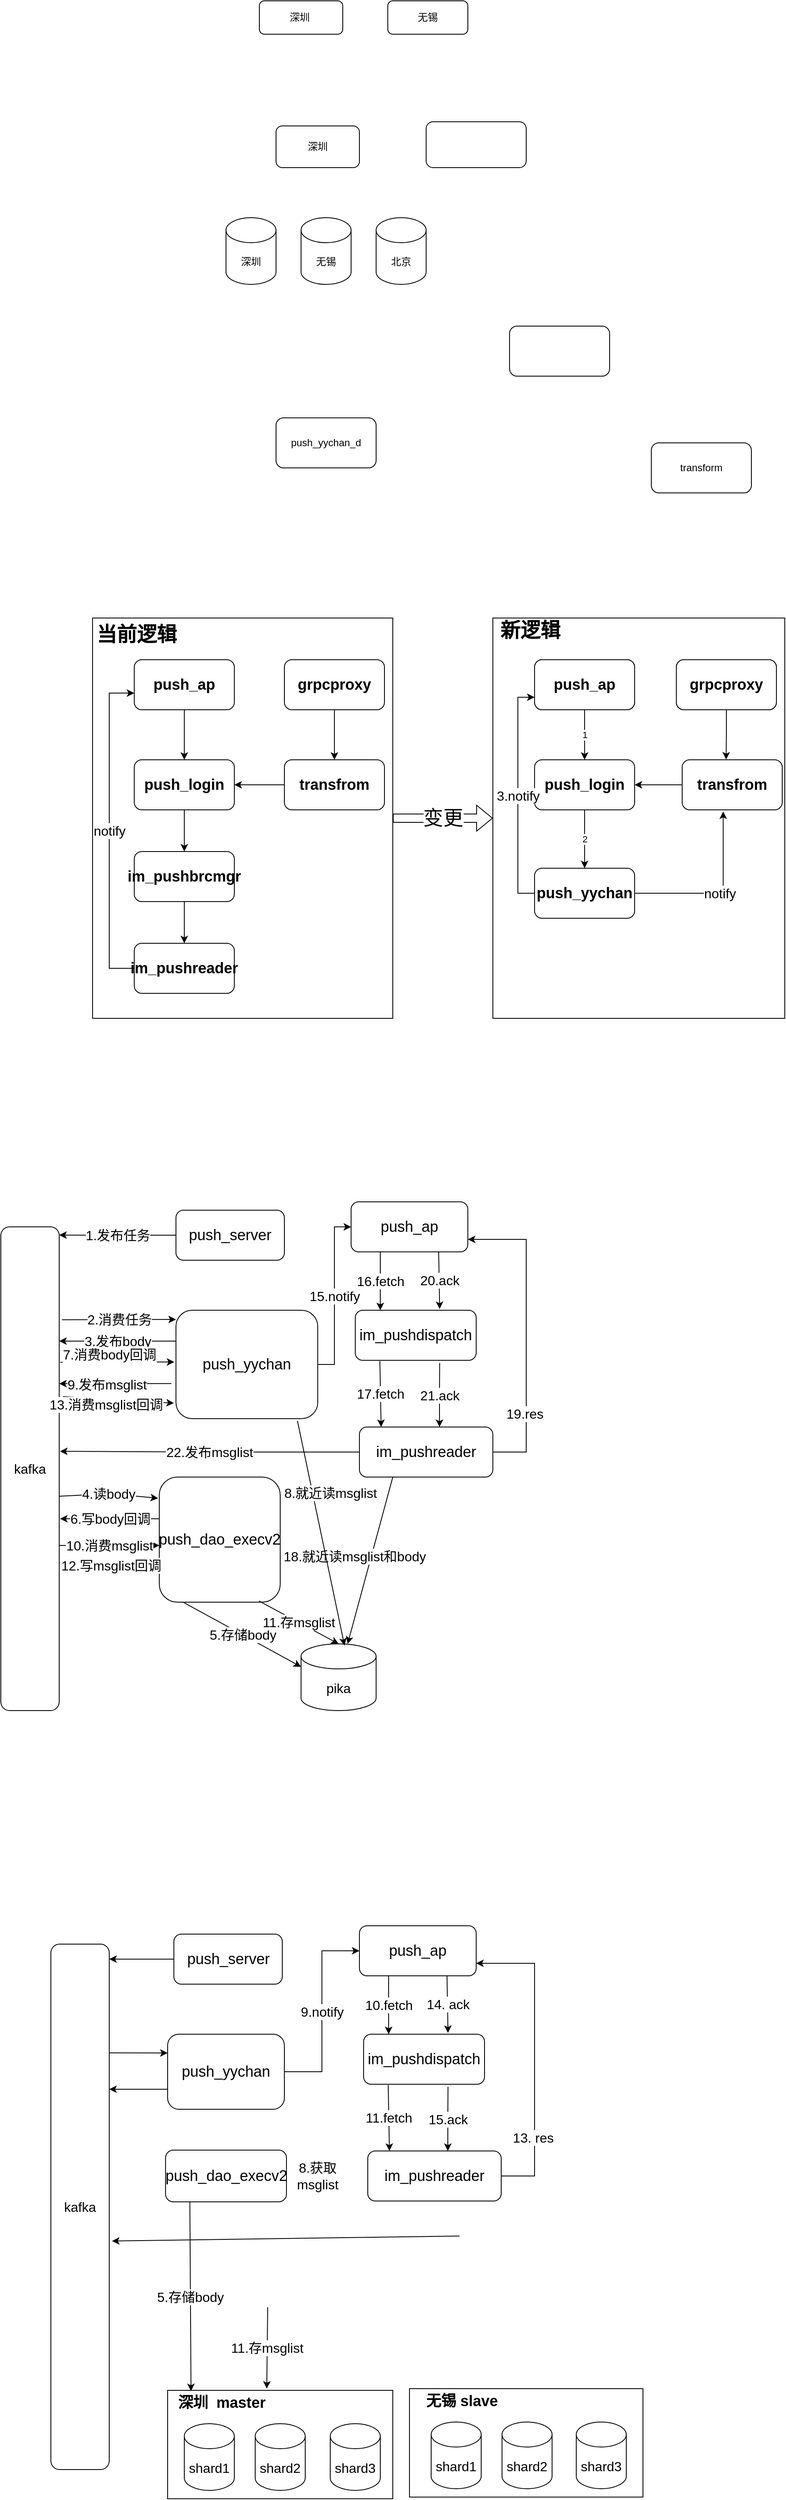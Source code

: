<mxfile version="20.2.3" type="github">
  <diagram id="of3IcOWWMsL-4Bt5zzn3" name="第 1 页">
    <mxGraphModel dx="2588" dy="965" grid="1" gridSize="10" guides="1" tooltips="1" connect="1" arrows="1" fold="1" page="1" pageScale="1" pageWidth="827" pageHeight="1169" math="0" shadow="0">
      <root>
        <mxCell id="0" />
        <mxCell id="1" parent="0" />
        <mxCell id="U3ueGLIZ5XUcP0PDT6xN-47" value="" style="rounded=0;whiteSpace=wrap;html=1;" vertex="1" parent="1">
          <mxGeometry x="480" y="860" width="350" height="480" as="geometry" />
        </mxCell>
        <mxCell id="U3ueGLIZ5XUcP0PDT6xN-46" value="" style="rounded=0;whiteSpace=wrap;html=1;" vertex="1" parent="1">
          <mxGeometry y="860" width="360" height="480" as="geometry" />
        </mxCell>
        <mxCell id="U3ueGLIZ5XUcP0PDT6xN-1" value="深圳&lt;span style=&quot;white-space: pre;&quot;&gt;	&lt;/span&gt;" style="rounded=1;whiteSpace=wrap;html=1;" vertex="1" parent="1">
          <mxGeometry x="200" y="120" width="100" height="40" as="geometry" />
        </mxCell>
        <mxCell id="U3ueGLIZ5XUcP0PDT6xN-2" value="无锡" style="rounded=1;whiteSpace=wrap;html=1;" vertex="1" parent="1">
          <mxGeometry x="354" y="120" width="96" height="40" as="geometry" />
        </mxCell>
        <mxCell id="U3ueGLIZ5XUcP0PDT6xN-3" value="深圳" style="shape=cylinder3;whiteSpace=wrap;html=1;boundedLbl=1;backgroundOutline=1;size=15;" vertex="1" parent="1">
          <mxGeometry x="160" y="380" width="60" height="80" as="geometry" />
        </mxCell>
        <mxCell id="U3ueGLIZ5XUcP0PDT6xN-4" value="无锡" style="shape=cylinder3;whiteSpace=wrap;html=1;boundedLbl=1;backgroundOutline=1;size=15;" vertex="1" parent="1">
          <mxGeometry x="250" y="380" width="60" height="80" as="geometry" />
        </mxCell>
        <mxCell id="U3ueGLIZ5XUcP0PDT6xN-5" value="北京" style="shape=cylinder3;whiteSpace=wrap;html=1;boundedLbl=1;backgroundOutline=1;size=15;" vertex="1" parent="1">
          <mxGeometry x="340" y="380" width="60" height="80" as="geometry" />
        </mxCell>
        <mxCell id="U3ueGLIZ5XUcP0PDT6xN-6" value="深圳" style="rounded=1;whiteSpace=wrap;html=1;" vertex="1" parent="1">
          <mxGeometry x="220" y="270" width="100" height="50" as="geometry" />
        </mxCell>
        <mxCell id="U3ueGLIZ5XUcP0PDT6xN-7" value="" style="rounded=1;whiteSpace=wrap;html=1;" vertex="1" parent="1">
          <mxGeometry x="400" y="265" width="120" height="55" as="geometry" />
        </mxCell>
        <mxCell id="U3ueGLIZ5XUcP0PDT6xN-8" value="push_yychan_d" style="rounded=1;whiteSpace=wrap;html=1;" vertex="1" parent="1">
          <mxGeometry x="220" y="620" width="120" height="60" as="geometry" />
        </mxCell>
        <mxCell id="U3ueGLIZ5XUcP0PDT6xN-9" value="" style="rounded=1;whiteSpace=wrap;html=1;" vertex="1" parent="1">
          <mxGeometry x="500" y="510" width="120" height="60" as="geometry" />
        </mxCell>
        <mxCell id="U3ueGLIZ5XUcP0PDT6xN-30" style="edgeStyle=orthogonalEdgeStyle;rounded=0;orthogonalLoop=1;jettySize=auto;html=1;entryX=0.5;entryY=0;entryDx=0;entryDy=0;" edge="1" parent="1" source="U3ueGLIZ5XUcP0PDT6xN-10" target="U3ueGLIZ5XUcP0PDT6xN-15">
          <mxGeometry relative="1" as="geometry" />
        </mxCell>
        <mxCell id="U3ueGLIZ5XUcP0PDT6xN-10" value="&lt;font style=&quot;font-size: 18px;&quot;&gt;&lt;b&gt;push_ap&lt;/b&gt;&lt;/font&gt;" style="rounded=1;whiteSpace=wrap;html=1;" vertex="1" parent="1">
          <mxGeometry x="50" y="910" width="120" height="60" as="geometry" />
        </mxCell>
        <mxCell id="U3ueGLIZ5XUcP0PDT6xN-11" value="transform" style="rounded=1;whiteSpace=wrap;html=1;" vertex="1" parent="1">
          <mxGeometry x="670" y="650" width="120" height="60" as="geometry" />
        </mxCell>
        <mxCell id="U3ueGLIZ5XUcP0PDT6xN-31" value="" style="edgeStyle=orthogonalEdgeStyle;rounded=0;orthogonalLoop=1;jettySize=auto;html=1;" edge="1" parent="1" source="U3ueGLIZ5XUcP0PDT6xN-15" target="U3ueGLIZ5XUcP0PDT6xN-18">
          <mxGeometry relative="1" as="geometry" />
        </mxCell>
        <mxCell id="U3ueGLIZ5XUcP0PDT6xN-15" value="&lt;font style=&quot;font-size: 18px;&quot;&gt;&lt;b&gt;push_login&lt;/b&gt;&lt;/font&gt;" style="rounded=1;whiteSpace=wrap;html=1;" vertex="1" parent="1">
          <mxGeometry x="50" y="1030" width="120" height="60" as="geometry" />
        </mxCell>
        <mxCell id="U3ueGLIZ5XUcP0PDT6xN-32" style="edgeStyle=orthogonalEdgeStyle;rounded=0;orthogonalLoop=1;jettySize=auto;html=1;entryX=0.5;entryY=0;entryDx=0;entryDy=0;" edge="1" parent="1" source="U3ueGLIZ5XUcP0PDT6xN-18" target="U3ueGLIZ5XUcP0PDT6xN-21">
          <mxGeometry relative="1" as="geometry" />
        </mxCell>
        <mxCell id="U3ueGLIZ5XUcP0PDT6xN-18" value="&lt;span style=&quot;text-align: left;&quot;&gt;&lt;b&gt;&lt;font style=&quot;font-size: 18px;&quot;&gt;im_pushbrcmgr&lt;/font&gt;&lt;/b&gt;&lt;/span&gt;" style="rounded=1;whiteSpace=wrap;html=1;" vertex="1" parent="1">
          <mxGeometry x="50" y="1140" width="120" height="60" as="geometry" />
        </mxCell>
        <mxCell id="U3ueGLIZ5XUcP0PDT6xN-35" value="&lt;font style=&quot;font-size: 16px;&quot;&gt;notify&lt;/font&gt;" style="edgeStyle=orthogonalEdgeStyle;rounded=0;orthogonalLoop=1;jettySize=auto;html=1;exitX=0;exitY=0.5;exitDx=0;exitDy=0;" edge="1" parent="1" source="U3ueGLIZ5XUcP0PDT6xN-21">
          <mxGeometry relative="1" as="geometry">
            <mxPoint x="50" y="950" as="targetPoint" />
            <Array as="points">
              <mxPoint x="20" y="1270" />
              <mxPoint x="20" y="950" />
              <mxPoint x="80" y="950" />
            </Array>
          </mxGeometry>
        </mxCell>
        <mxCell id="U3ueGLIZ5XUcP0PDT6xN-21" value="&lt;span style=&quot;text-align: left;&quot;&gt;&lt;font style=&quot;font-size: 18px;&quot;&gt;&lt;b&gt;im_pushreader&lt;/b&gt;&lt;/font&gt;&lt;/span&gt;" style="rounded=1;whiteSpace=wrap;html=1;" vertex="1" parent="1">
          <mxGeometry x="50" y="1250" width="120" height="60" as="geometry" />
        </mxCell>
        <mxCell id="U3ueGLIZ5XUcP0PDT6xN-40" value="1" style="edgeStyle=orthogonalEdgeStyle;rounded=0;orthogonalLoop=1;jettySize=auto;html=1;entryX=0.5;entryY=0;entryDx=0;entryDy=0;" edge="1" parent="1" source="U3ueGLIZ5XUcP0PDT6xN-24" target="U3ueGLIZ5XUcP0PDT6xN-25">
          <mxGeometry relative="1" as="geometry" />
        </mxCell>
        <mxCell id="U3ueGLIZ5XUcP0PDT6xN-24" value="push_ap_d" style="rounded=1;whiteSpace=wrap;html=1;" vertex="1" parent="1">
          <mxGeometry x="530" y="910" width="120" height="60" as="geometry" />
        </mxCell>
        <mxCell id="U3ueGLIZ5XUcP0PDT6xN-41" value="2" style="edgeStyle=orthogonalEdgeStyle;rounded=0;orthogonalLoop=1;jettySize=auto;html=1;entryX=0.5;entryY=0;entryDx=0;entryDy=0;" edge="1" parent="1" source="U3ueGLIZ5XUcP0PDT6xN-25" target="U3ueGLIZ5XUcP0PDT6xN-39">
          <mxGeometry relative="1" as="geometry" />
        </mxCell>
        <mxCell id="U3ueGLIZ5XUcP0PDT6xN-25" value="&lt;font style=&quot;font-size: 18px;&quot;&gt;&lt;b&gt;push_login&lt;/b&gt;&lt;/font&gt;" style="rounded=1;whiteSpace=wrap;html=1;" vertex="1" parent="1">
          <mxGeometry x="530" y="1030" width="120" height="60" as="geometry" />
        </mxCell>
        <mxCell id="U3ueGLIZ5XUcP0PDT6xN-34" value="" style="edgeStyle=orthogonalEdgeStyle;rounded=0;orthogonalLoop=1;jettySize=auto;html=1;" edge="1" parent="1" source="U3ueGLIZ5XUcP0PDT6xN-26" target="U3ueGLIZ5XUcP0PDT6xN-15">
          <mxGeometry relative="1" as="geometry" />
        </mxCell>
        <mxCell id="U3ueGLIZ5XUcP0PDT6xN-26" value="&lt;b&gt;&lt;font style=&quot;font-size: 18px;&quot;&gt;transfrom&lt;/font&gt;&lt;/b&gt;" style="rounded=1;whiteSpace=wrap;html=1;" vertex="1" parent="1">
          <mxGeometry x="230" y="1030" width="120" height="60" as="geometry" />
        </mxCell>
        <mxCell id="U3ueGLIZ5XUcP0PDT6xN-33" style="edgeStyle=orthogonalEdgeStyle;rounded=0;orthogonalLoop=1;jettySize=auto;html=1;exitX=0.5;exitY=1;exitDx=0;exitDy=0;entryX=0.5;entryY=0;entryDx=0;entryDy=0;" edge="1" parent="1" source="U3ueGLIZ5XUcP0PDT6xN-27" target="U3ueGLIZ5XUcP0PDT6xN-26">
          <mxGeometry relative="1" as="geometry" />
        </mxCell>
        <mxCell id="U3ueGLIZ5XUcP0PDT6xN-27" value="&lt;font style=&quot;font-size: 18px;&quot;&gt;&lt;b&gt;grpcproxy&lt;/b&gt;&lt;/font&gt;" style="rounded=1;whiteSpace=wrap;html=1;" vertex="1" parent="1">
          <mxGeometry x="230" y="910" width="120" height="60" as="geometry" />
        </mxCell>
        <mxCell id="U3ueGLIZ5XUcP0PDT6xN-42" style="edgeStyle=orthogonalEdgeStyle;rounded=0;orthogonalLoop=1;jettySize=auto;html=1;entryX=0.439;entryY=-0.006;entryDx=0;entryDy=0;entryPerimeter=0;" edge="1" parent="1" source="U3ueGLIZ5XUcP0PDT6xN-37" target="U3ueGLIZ5XUcP0PDT6xN-38">
          <mxGeometry relative="1" as="geometry" />
        </mxCell>
        <mxCell id="U3ueGLIZ5XUcP0PDT6xN-37" value="grpcproxy" style="rounded=1;whiteSpace=wrap;html=1;" vertex="1" parent="1">
          <mxGeometry x="700" y="910" width="120" height="60" as="geometry" />
        </mxCell>
        <mxCell id="U3ueGLIZ5XUcP0PDT6xN-43" style="edgeStyle=orthogonalEdgeStyle;rounded=0;orthogonalLoop=1;jettySize=auto;html=1;" edge="1" parent="1" source="U3ueGLIZ5XUcP0PDT6xN-38" target="U3ueGLIZ5XUcP0PDT6xN-25">
          <mxGeometry relative="1" as="geometry" />
        </mxCell>
        <mxCell id="U3ueGLIZ5XUcP0PDT6xN-38" value="&lt;b&gt;&lt;font style=&quot;font-size: 18px;&quot;&gt;transfrom&lt;/font&gt;&lt;/b&gt;" style="rounded=1;whiteSpace=wrap;html=1;" vertex="1" parent="1">
          <mxGeometry x="707" y="1030" width="120" height="60" as="geometry" />
        </mxCell>
        <mxCell id="U3ueGLIZ5XUcP0PDT6xN-44" value="&lt;font style=&quot;font-size: 16px;&quot;&gt;notify&lt;/font&gt;" style="edgeStyle=orthogonalEdgeStyle;rounded=0;orthogonalLoop=1;jettySize=auto;html=1;entryX=0.41;entryY=1.033;entryDx=0;entryDy=0;entryPerimeter=0;" edge="1" parent="1" source="U3ueGLIZ5XUcP0PDT6xN-39" target="U3ueGLIZ5XUcP0PDT6xN-38">
          <mxGeometry relative="1" as="geometry" />
        </mxCell>
        <mxCell id="U3ueGLIZ5XUcP0PDT6xN-45" value="&lt;font style=&quot;font-size: 16px;&quot;&gt;3.notify&lt;/font&gt;" style="edgeStyle=orthogonalEdgeStyle;rounded=0;orthogonalLoop=1;jettySize=auto;html=1;entryX=0;entryY=0.75;entryDx=0;entryDy=0;" edge="1" parent="1" source="U3ueGLIZ5XUcP0PDT6xN-39" target="U3ueGLIZ5XUcP0PDT6xN-24">
          <mxGeometry relative="1" as="geometry">
            <mxPoint x="510" y="950" as="targetPoint" />
            <Array as="points">
              <mxPoint x="510" y="1190" />
              <mxPoint x="510" y="955" />
            </Array>
          </mxGeometry>
        </mxCell>
        <mxCell id="U3ueGLIZ5XUcP0PDT6xN-39" value="&lt;b&gt;&lt;font style=&quot;font-size: 18px;&quot;&gt;push_yychan&lt;/font&gt;&lt;/b&gt;" style="rounded=1;whiteSpace=wrap;html=1;" vertex="1" parent="1">
          <mxGeometry x="530" y="1160" width="120" height="60" as="geometry" />
        </mxCell>
        <mxCell id="U3ueGLIZ5XUcP0PDT6xN-48" value="&lt;h1&gt;当前逻辑&lt;/h1&gt;" style="text;html=1;strokeColor=none;fillColor=none;spacing=5;spacingTop=-20;whiteSpace=wrap;overflow=hidden;rounded=0;" vertex="1" parent="1">
          <mxGeometry y="860" width="180" height="40" as="geometry" />
        </mxCell>
        <mxCell id="U3ueGLIZ5XUcP0PDT6xN-49" value="&lt;font style=&quot;font-size: 24px;&quot;&gt;&lt;b&gt;新逻辑&lt;/b&gt;&lt;/font&gt;" style="text;html=1;strokeColor=none;fillColor=none;align=center;verticalAlign=middle;whiteSpace=wrap;rounded=0;" vertex="1" parent="1">
          <mxGeometry x="480" y="860" width="90" height="30" as="geometry" />
        </mxCell>
        <mxCell id="U3ueGLIZ5XUcP0PDT6xN-51" value="变更" style="shape=flexArrow;endArrow=classic;html=1;rounded=0;fontSize=24;entryX=0;entryY=0.5;entryDx=0;entryDy=0;" edge="1" parent="1" target="U3ueGLIZ5XUcP0PDT6xN-47">
          <mxGeometry width="50" height="50" relative="1" as="geometry">
            <mxPoint x="360" y="1100" as="sourcePoint" />
            <mxPoint x="410" y="1050" as="targetPoint" />
          </mxGeometry>
        </mxCell>
        <mxCell id="U3ueGLIZ5XUcP0PDT6xN-52" value="&lt;font style=&quot;font-size: 18px;&quot;&gt;&lt;b&gt;push_ap&lt;/b&gt;&lt;/font&gt;" style="rounded=1;whiteSpace=wrap;html=1;" vertex="1" parent="1">
          <mxGeometry x="530" y="910" width="120" height="60" as="geometry" />
        </mxCell>
        <mxCell id="U3ueGLIZ5XUcP0PDT6xN-53" value="&lt;b&gt;&lt;font style=&quot;font-size: 18px;&quot;&gt;grpcproxy&lt;/font&gt;&lt;/b&gt;" style="rounded=1;whiteSpace=wrap;html=1;" vertex="1" parent="1">
          <mxGeometry x="700" y="910" width="120" height="60" as="geometry" />
        </mxCell>
        <mxCell id="U3ueGLIZ5XUcP0PDT6xN-94" value="16.fetch" style="edgeStyle=orthogonalEdgeStyle;rounded=0;orthogonalLoop=1;jettySize=auto;html=1;exitX=0.25;exitY=1;exitDx=0;exitDy=0;entryX=0.207;entryY=0;entryDx=0;entryDy=0;entryPerimeter=0;fontSize=16;" edge="1" parent="1" source="U3ueGLIZ5XUcP0PDT6xN-55" target="U3ueGLIZ5XUcP0PDT6xN-57">
          <mxGeometry relative="1" as="geometry" />
        </mxCell>
        <mxCell id="U3ueGLIZ5XUcP0PDT6xN-55" value="&lt;font style=&quot;font-size: 18px;&quot;&gt;push_ap&lt;/font&gt;" style="rounded=1;whiteSpace=wrap;html=1;fontSize=16;" vertex="1" parent="1">
          <mxGeometry x="310" y="1560" width="140" height="60" as="geometry" />
        </mxCell>
        <mxCell id="U3ueGLIZ5XUcP0PDT6xN-93" value="15.notify" style="edgeStyle=orthogonalEdgeStyle;rounded=0;orthogonalLoop=1;jettySize=auto;html=1;exitX=1;exitY=0.5;exitDx=0;exitDy=0;entryX=0;entryY=0.5;entryDx=0;entryDy=0;fontSize=16;" edge="1" parent="1" source="U3ueGLIZ5XUcP0PDT6xN-56" target="U3ueGLIZ5XUcP0PDT6xN-55">
          <mxGeometry relative="1" as="geometry" />
        </mxCell>
        <mxCell id="U3ueGLIZ5XUcP0PDT6xN-56" value="&lt;font style=&quot;font-size: 18px;&quot;&gt;push_yychan&lt;/font&gt;" style="rounded=1;whiteSpace=wrap;html=1;fontSize=16;" vertex="1" parent="1">
          <mxGeometry x="100" y="1690" width="170" height="130" as="geometry" />
        </mxCell>
        <mxCell id="U3ueGLIZ5XUcP0PDT6xN-57" value="&lt;font style=&quot;font-size: 18px;&quot;&gt;im_pushdispatch&lt;/font&gt;" style="rounded=1;whiteSpace=wrap;html=1;fontSize=16;" vertex="1" parent="1">
          <mxGeometry x="315" y="1690" width="145" height="60" as="geometry" />
        </mxCell>
        <mxCell id="U3ueGLIZ5XUcP0PDT6xN-117" value="6.写body回调" style="edgeStyle=orthogonalEdgeStyle;rounded=0;orthogonalLoop=1;jettySize=auto;html=1;fontSize=16;exitX=0;exitY=0.5;exitDx=0;exitDy=0;" edge="1" parent="1">
          <mxGeometry relative="1" as="geometry">
            <mxPoint x="-39" y="1940" as="targetPoint" />
            <mxPoint x="80" y="1940" as="sourcePoint" />
          </mxGeometry>
        </mxCell>
        <mxCell id="U3ueGLIZ5XUcP0PDT6xN-61" value="&lt;font style=&quot;font-size: 18px;&quot;&gt;push_dao_execv2&lt;/font&gt;" style="rounded=1;whiteSpace=wrap;html=1;fontSize=16;" vertex="1" parent="1">
          <mxGeometry x="80" y="1890" width="145" height="150" as="geometry" />
        </mxCell>
        <mxCell id="U3ueGLIZ5XUcP0PDT6xN-98" style="edgeStyle=orthogonalEdgeStyle;rounded=0;orthogonalLoop=1;jettySize=auto;html=1;exitX=1;exitY=0.5;exitDx=0;exitDy=0;entryX=1;entryY=0.75;entryDx=0;entryDy=0;fontSize=16;" edge="1" parent="1" source="U3ueGLIZ5XUcP0PDT6xN-70" target="U3ueGLIZ5XUcP0PDT6xN-55">
          <mxGeometry relative="1" as="geometry">
            <Array as="points">
              <mxPoint x="520" y="1860" />
              <mxPoint x="520" y="1605" />
            </Array>
          </mxGeometry>
        </mxCell>
        <mxCell id="U3ueGLIZ5XUcP0PDT6xN-99" value="19.res" style="edgeLabel;html=1;align=center;verticalAlign=middle;resizable=0;points=[];fontSize=16;" vertex="1" connectable="0" parent="U3ueGLIZ5XUcP0PDT6xN-98">
          <mxGeometry x="-0.529" y="2" relative="1" as="geometry">
            <mxPoint as="offset" />
          </mxGeometry>
        </mxCell>
        <mxCell id="U3ueGLIZ5XUcP0PDT6xN-166" value="22.发布msglist" style="edgeStyle=orthogonalEdgeStyle;rounded=0;orthogonalLoop=1;jettySize=auto;html=1;fontSize=16;entryX=1.014;entryY=0.464;entryDx=0;entryDy=0;entryPerimeter=0;" edge="1" parent="1" source="U3ueGLIZ5XUcP0PDT6xN-70" target="U3ueGLIZ5XUcP0PDT6xN-110">
          <mxGeometry relative="1" as="geometry">
            <mxPoint x="-30" y="1860" as="targetPoint" />
            <Array as="points" />
          </mxGeometry>
        </mxCell>
        <mxCell id="U3ueGLIZ5XUcP0PDT6xN-70" value="&lt;font style=&quot;font-size: 18px;&quot;&gt;im_pushreader&lt;/font&gt;" style="rounded=1;whiteSpace=wrap;html=1;fontSize=16;" vertex="1" parent="1">
          <mxGeometry x="320" y="1830" width="160" height="60" as="geometry" />
        </mxCell>
        <mxCell id="U3ueGLIZ5XUcP0PDT6xN-73" value="pika" style="shape=cylinder3;whiteSpace=wrap;html=1;boundedLbl=1;backgroundOutline=1;size=15;fontSize=16;" vertex="1" parent="1">
          <mxGeometry x="250" y="2090" width="90" height="80" as="geometry" />
        </mxCell>
        <mxCell id="U3ueGLIZ5XUcP0PDT6xN-111" value="1.发布任务" style="edgeStyle=orthogonalEdgeStyle;rounded=0;orthogonalLoop=1;jettySize=auto;html=1;exitX=0;exitY=0.5;exitDx=0;exitDy=0;entryX=1;entryY=0.017;entryDx=0;entryDy=0;fontSize=16;entryPerimeter=0;" edge="1" parent="1" source="U3ueGLIZ5XUcP0PDT6xN-81" target="U3ueGLIZ5XUcP0PDT6xN-110">
          <mxGeometry relative="1" as="geometry" />
        </mxCell>
        <mxCell id="U3ueGLIZ5XUcP0PDT6xN-81" value="&lt;font style=&quot;font-size: 18px;&quot;&gt;push_server&lt;/font&gt;" style="rounded=1;whiteSpace=wrap;html=1;fontSize=16;" vertex="1" parent="1">
          <mxGeometry x="100" y="1570" width="130" height="60" as="geometry" />
        </mxCell>
        <mxCell id="U3ueGLIZ5XUcP0PDT6xN-87" value="3.发布body" style="endArrow=classic;html=1;rounded=0;fontSize=16;exitX=0;exitY=0.5;exitDx=0;exitDy=0;" edge="1" parent="1">
          <mxGeometry width="50" height="50" relative="1" as="geometry">
            <mxPoint x="100" y="1727" as="sourcePoint" />
            <mxPoint x="-40" y="1727" as="targetPoint" />
          </mxGeometry>
        </mxCell>
        <mxCell id="U3ueGLIZ5XUcP0PDT6xN-95" value="17.fetch" style="endArrow=classic;html=1;rounded=0;fontSize=16;exitX=0.162;exitY=1.014;exitDx=0;exitDy=0;exitPerimeter=0;" edge="1" parent="1">
          <mxGeometry width="50" height="50" relative="1" as="geometry">
            <mxPoint x="344.49" y="1750.84" as="sourcePoint" />
            <mxPoint x="346" y="1830" as="targetPoint" />
          </mxGeometry>
        </mxCell>
        <mxCell id="U3ueGLIZ5XUcP0PDT6xN-101" value="20.ack" style="endArrow=classic;html=1;rounded=0;fontSize=16;entryX=0.698;entryY=-0.025;entryDx=0;entryDy=0;entryPerimeter=0;exitX=0.75;exitY=1;exitDx=0;exitDy=0;" edge="1" parent="1" source="U3ueGLIZ5XUcP0PDT6xN-55" target="U3ueGLIZ5XUcP0PDT6xN-57">
          <mxGeometry width="50" height="50" relative="1" as="geometry">
            <mxPoint x="410" y="1670" as="sourcePoint" />
            <mxPoint x="460" y="1620" as="targetPoint" />
          </mxGeometry>
        </mxCell>
        <mxCell id="U3ueGLIZ5XUcP0PDT6xN-102" value="21.ack" style="endArrow=classic;html=1;rounded=0;fontSize=16;exitX=0.698;exitY=1.053;exitDx=0;exitDy=0;exitPerimeter=0;" edge="1" parent="1" source="U3ueGLIZ5XUcP0PDT6xN-57">
          <mxGeometry width="50" height="50" relative="1" as="geometry">
            <mxPoint x="410" y="1800" as="sourcePoint" />
            <mxPoint x="416" y="1830" as="targetPoint" />
            <Array as="points">
              <mxPoint x="416" y="1790" />
            </Array>
          </mxGeometry>
        </mxCell>
        <mxCell id="U3ueGLIZ5XUcP0PDT6xN-106" value="18.就近读msglist和body" style="endArrow=classic;html=1;rounded=0;fontSize=16;exitX=0.25;exitY=1;exitDx=0;exitDy=0;" edge="1" parent="1" source="U3ueGLIZ5XUcP0PDT6xN-70" target="U3ueGLIZ5XUcP0PDT6xN-73">
          <mxGeometry y="-20" width="50" height="50" relative="1" as="geometry">
            <mxPoint x="340" y="1940" as="sourcePoint" />
            <mxPoint x="360" y="2030" as="targetPoint" />
            <mxPoint as="offset" />
          </mxGeometry>
        </mxCell>
        <mxCell id="U3ueGLIZ5XUcP0PDT6xN-110" value="kafka" style="rounded=1;whiteSpace=wrap;html=1;fontSize=16;" vertex="1" parent="1">
          <mxGeometry x="-110" y="1590" width="70" height="580" as="geometry" />
        </mxCell>
        <mxCell id="U3ueGLIZ5XUcP0PDT6xN-114" value="2.消费任务" style="endArrow=classic;html=1;rounded=0;fontSize=16;entryX=0;entryY=0.5;entryDx=0;entryDy=0;exitX=1.047;exitY=0.207;exitDx=0;exitDy=0;exitPerimeter=0;" edge="1" parent="1">
          <mxGeometry width="50" height="50" relative="1" as="geometry">
            <mxPoint x="-36.71" y="1701.41" as="sourcePoint" />
            <mxPoint x="100" y="1701" as="targetPoint" />
          </mxGeometry>
        </mxCell>
        <mxCell id="U3ueGLIZ5XUcP0PDT6xN-115" value="4.读body" style="endArrow=classic;html=1;rounded=0;fontSize=16;entryX=-0.01;entryY=0.169;entryDx=0;entryDy=0;entryPerimeter=0;" edge="1" parent="1" target="U3ueGLIZ5XUcP0PDT6xN-61">
          <mxGeometry width="50" height="50" relative="1" as="geometry">
            <mxPoint x="-40" y="1913" as="sourcePoint" />
            <mxPoint x="80" y="1910" as="targetPoint" />
            <Array as="points">
              <mxPoint x="20" y="1910" />
            </Array>
          </mxGeometry>
        </mxCell>
        <mxCell id="U3ueGLIZ5XUcP0PDT6xN-116" value="5.存储body" style="endArrow=classic;html=1;rounded=0;fontSize=16;exitX=0.201;exitY=1.002;exitDx=0;exitDy=0;exitPerimeter=0;entryX=0;entryY=0;entryDx=0;entryDy=27.5;entryPerimeter=0;" edge="1" parent="1" source="U3ueGLIZ5XUcP0PDT6xN-61" target="U3ueGLIZ5XUcP0PDT6xN-73">
          <mxGeometry width="50" height="50" relative="1" as="geometry">
            <mxPoint x="110" y="2070" as="sourcePoint" />
            <mxPoint x="108.04" y="2117.9" as="targetPoint" />
          </mxGeometry>
        </mxCell>
        <mxCell id="U3ueGLIZ5XUcP0PDT6xN-118" value="7.消费body回调" style="endArrow=classic;html=1;rounded=0;fontSize=16;entryX=0;entryY=0.5;entryDx=0;entryDy=0;exitX=1.047;exitY=0.207;exitDx=0;exitDy=0;exitPerimeter=0;" edge="1" parent="1">
          <mxGeometry x="-0.141" y="9" width="50" height="50" relative="1" as="geometry">
            <mxPoint x="-38.71" y="1752.41" as="sourcePoint" />
            <mxPoint x="98" y="1752" as="targetPoint" />
            <mxPoint as="offset" />
          </mxGeometry>
        </mxCell>
        <mxCell id="U3ueGLIZ5XUcP0PDT6xN-122" value="10.消费msglist" style="endArrow=classic;html=1;rounded=0;fontSize=16;exitX=1;exitY=0.619;exitDx=0;exitDy=0;exitPerimeter=0;" edge="1" parent="1">
          <mxGeometry width="50" height="50" relative="1" as="geometry">
            <mxPoint x="-40" y="1971.97" as="sourcePoint" />
            <mxPoint x="80" y="1972" as="targetPoint" />
          </mxGeometry>
        </mxCell>
        <mxCell id="U3ueGLIZ5XUcP0PDT6xN-123" value="11.存msglist" style="endArrow=classic;html=1;rounded=0;fontSize=16;exitX=0.826;exitY=0.991;exitDx=0;exitDy=0;exitPerimeter=0;entryX=0.5;entryY=0;entryDx=0;entryDy=0;entryPerimeter=0;" edge="1" parent="1" source="U3ueGLIZ5XUcP0PDT6xN-61" target="U3ueGLIZ5XUcP0PDT6xN-73">
          <mxGeometry width="50" height="50" relative="1" as="geometry">
            <mxPoint x="199.995" y="2017.36" as="sourcePoint" />
            <mxPoint x="280" y="2080" as="targetPoint" />
          </mxGeometry>
        </mxCell>
        <mxCell id="U3ueGLIZ5XUcP0PDT6xN-124" value="" style="rounded=0;whiteSpace=wrap;html=1;fontSize=16;" vertex="1" parent="1">
          <mxGeometry x="380" y="2983" width="280" height="130" as="geometry" />
        </mxCell>
        <mxCell id="U3ueGLIZ5XUcP0PDT6xN-125" value="" style="rounded=0;whiteSpace=wrap;html=1;fontSize=16;" vertex="1" parent="1">
          <mxGeometry x="90" y="2985" width="270" height="130" as="geometry" />
        </mxCell>
        <mxCell id="U3ueGLIZ5XUcP0PDT6xN-126" value="10.fetch" style="edgeStyle=orthogonalEdgeStyle;rounded=0;orthogonalLoop=1;jettySize=auto;html=1;exitX=0.25;exitY=1;exitDx=0;exitDy=0;entryX=0.207;entryY=0;entryDx=0;entryDy=0;entryPerimeter=0;fontSize=16;" edge="1" parent="1" source="U3ueGLIZ5XUcP0PDT6xN-127" target="U3ueGLIZ5XUcP0PDT6xN-131">
          <mxGeometry relative="1" as="geometry" />
        </mxCell>
        <mxCell id="U3ueGLIZ5XUcP0PDT6xN-127" value="&lt;font style=&quot;font-size: 18px;&quot;&gt;push_ap&lt;/font&gt;" style="rounded=1;whiteSpace=wrap;html=1;fontSize=16;" vertex="1" parent="1">
          <mxGeometry x="320" y="2428" width="140" height="60" as="geometry" />
        </mxCell>
        <mxCell id="U3ueGLIZ5XUcP0PDT6xN-128" value="9.notify" style="edgeStyle=orthogonalEdgeStyle;rounded=0;orthogonalLoop=1;jettySize=auto;html=1;exitX=1;exitY=0.5;exitDx=0;exitDy=0;entryX=0;entryY=0.5;entryDx=0;entryDy=0;fontSize=16;" edge="1" parent="1" source="U3ueGLIZ5XUcP0PDT6xN-130" target="U3ueGLIZ5XUcP0PDT6xN-127">
          <mxGeometry relative="1" as="geometry" />
        </mxCell>
        <mxCell id="U3ueGLIZ5XUcP0PDT6xN-130" value="&lt;font style=&quot;font-size: 18px;&quot;&gt;push_yychan&lt;/font&gt;" style="rounded=1;whiteSpace=wrap;html=1;fontSize=16;" vertex="1" parent="1">
          <mxGeometry x="90" y="2558" width="140" height="90" as="geometry" />
        </mxCell>
        <mxCell id="U3ueGLIZ5XUcP0PDT6xN-131" value="&lt;font style=&quot;font-size: 18px;&quot;&gt;im_pushdispatch&lt;/font&gt;" style="rounded=1;whiteSpace=wrap;html=1;fontSize=16;" vertex="1" parent="1">
          <mxGeometry x="325" y="2558" width="145" height="60" as="geometry" />
        </mxCell>
        <mxCell id="U3ueGLIZ5XUcP0PDT6xN-133" value="&lt;font style=&quot;font-size: 18px;&quot;&gt;push_dao_execv2&lt;/font&gt;" style="rounded=1;whiteSpace=wrap;html=1;fontSize=16;" vertex="1" parent="1">
          <mxGeometry x="87.5" y="2697" width="145" height="62" as="geometry" />
        </mxCell>
        <mxCell id="U3ueGLIZ5XUcP0PDT6xN-134" style="edgeStyle=orthogonalEdgeStyle;rounded=0;orthogonalLoop=1;jettySize=auto;html=1;exitX=1;exitY=0.5;exitDx=0;exitDy=0;entryX=1;entryY=0.75;entryDx=0;entryDy=0;fontSize=16;" edge="1" parent="1" source="U3ueGLIZ5XUcP0PDT6xN-136" target="U3ueGLIZ5XUcP0PDT6xN-127">
          <mxGeometry relative="1" as="geometry">
            <Array as="points">
              <mxPoint x="530" y="2728" />
              <mxPoint x="530" y="2473" />
            </Array>
          </mxGeometry>
        </mxCell>
        <mxCell id="U3ueGLIZ5XUcP0PDT6xN-135" value="13. res" style="edgeLabel;html=1;align=center;verticalAlign=middle;resizable=0;points=[];fontSize=16;" vertex="1" connectable="0" parent="U3ueGLIZ5XUcP0PDT6xN-134">
          <mxGeometry x="-0.529" y="2" relative="1" as="geometry">
            <mxPoint as="offset" />
          </mxGeometry>
        </mxCell>
        <mxCell id="U3ueGLIZ5XUcP0PDT6xN-136" value="&lt;font style=&quot;font-size: 18px;&quot;&gt;im_pushreader&lt;/font&gt;" style="rounded=1;whiteSpace=wrap;html=1;fontSize=16;" vertex="1" parent="1">
          <mxGeometry x="330" y="2698" width="160" height="60" as="geometry" />
        </mxCell>
        <mxCell id="U3ueGLIZ5XUcP0PDT6xN-137" value="shard2" style="shape=cylinder3;whiteSpace=wrap;html=1;boundedLbl=1;backgroundOutline=1;size=15;fontSize=16;" vertex="1" parent="1">
          <mxGeometry x="195" y="3025" width="60" height="80" as="geometry" />
        </mxCell>
        <mxCell id="U3ueGLIZ5XUcP0PDT6xN-138" value="shard3" style="shape=cylinder3;whiteSpace=wrap;html=1;boundedLbl=1;backgroundOutline=1;size=15;fontSize=16;" vertex="1" parent="1">
          <mxGeometry x="285" y="3025" width="60" height="80" as="geometry" />
        </mxCell>
        <mxCell id="U3ueGLIZ5XUcP0PDT6xN-139" value="shard1" style="shape=cylinder3;whiteSpace=wrap;html=1;boundedLbl=1;backgroundOutline=1;size=15;fontSize=16;" vertex="1" parent="1">
          <mxGeometry x="110" y="3025" width="60" height="80" as="geometry" />
        </mxCell>
        <mxCell id="U3ueGLIZ5XUcP0PDT6xN-140" value="shard2" style="shape=cylinder3;whiteSpace=wrap;html=1;boundedLbl=1;backgroundOutline=1;size=15;fontSize=16;" vertex="1" parent="1">
          <mxGeometry x="491" y="3023" width="60" height="80" as="geometry" />
        </mxCell>
        <mxCell id="U3ueGLIZ5XUcP0PDT6xN-141" value="shard3" style="shape=cylinder3;whiteSpace=wrap;html=1;boundedLbl=1;backgroundOutline=1;size=15;fontSize=16;" vertex="1" parent="1">
          <mxGeometry x="580" y="3023" width="60" height="80" as="geometry" />
        </mxCell>
        <mxCell id="U3ueGLIZ5XUcP0PDT6xN-142" value="shard1" style="shape=cylinder3;whiteSpace=wrap;html=1;boundedLbl=1;backgroundOutline=1;size=15;fontSize=16;" vertex="1" parent="1">
          <mxGeometry x="406" y="3023" width="60" height="80" as="geometry" />
        </mxCell>
        <mxCell id="U3ueGLIZ5XUcP0PDT6xN-143" value="&lt;font style=&quot;font-size: 18px;&quot;&gt;&lt;b&gt;深圳&amp;nbsp; master&lt;/b&gt;&lt;/font&gt;" style="text;html=1;strokeColor=none;fillColor=none;align=center;verticalAlign=middle;whiteSpace=wrap;rounded=0;fontSize=16;" vertex="1" parent="1">
          <mxGeometry x="100" y="2985" width="110" height="30" as="geometry" />
        </mxCell>
        <mxCell id="U3ueGLIZ5XUcP0PDT6xN-144" value="&lt;b&gt;&lt;font style=&quot;font-size: 18px;&quot;&gt;无锡 slave&lt;/font&gt;&lt;/b&gt;" style="text;html=1;strokeColor=none;fillColor=none;align=center;verticalAlign=middle;whiteSpace=wrap;rounded=0;fontSize=16;" vertex="1" parent="1">
          <mxGeometry x="390" y="2983" width="106" height="30" as="geometry" />
        </mxCell>
        <mxCell id="U3ueGLIZ5XUcP0PDT6xN-162" style="edgeStyle=orthogonalEdgeStyle;rounded=0;orthogonalLoop=1;jettySize=auto;html=1;fontSize=16;" edge="1" parent="1" source="U3ueGLIZ5XUcP0PDT6xN-146">
          <mxGeometry relative="1" as="geometry">
            <mxPoint x="20" y="2468" as="targetPoint" />
          </mxGeometry>
        </mxCell>
        <mxCell id="U3ueGLIZ5XUcP0PDT6xN-146" value="&lt;font style=&quot;font-size: 18px;&quot;&gt;push_server&lt;/font&gt;" style="rounded=1;whiteSpace=wrap;html=1;fontSize=16;" vertex="1" parent="1">
          <mxGeometry x="97.5" y="2438" width="130" height="60" as="geometry" />
        </mxCell>
        <mxCell id="U3ueGLIZ5XUcP0PDT6xN-148" value="11.fetch" style="endArrow=classic;html=1;rounded=0;fontSize=16;exitX=0.162;exitY=1.014;exitDx=0;exitDy=0;exitPerimeter=0;" edge="1" parent="1">
          <mxGeometry width="50" height="50" relative="1" as="geometry">
            <mxPoint x="354.49" y="2618.84" as="sourcePoint" />
            <mxPoint x="356" y="2698" as="targetPoint" />
          </mxGeometry>
        </mxCell>
        <mxCell id="U3ueGLIZ5XUcP0PDT6xN-149" value="14. ack" style="endArrow=classic;html=1;rounded=0;fontSize=16;entryX=0.698;entryY=-0.025;entryDx=0;entryDy=0;entryPerimeter=0;exitX=0.75;exitY=1;exitDx=0;exitDy=0;" edge="1" parent="1" source="U3ueGLIZ5XUcP0PDT6xN-127" target="U3ueGLIZ5XUcP0PDT6xN-131">
          <mxGeometry width="50" height="50" relative="1" as="geometry">
            <mxPoint x="420" y="2538" as="sourcePoint" />
            <mxPoint x="470" y="2488" as="targetPoint" />
          </mxGeometry>
        </mxCell>
        <mxCell id="U3ueGLIZ5XUcP0PDT6xN-150" value="15.ack" style="endArrow=classic;html=1;rounded=0;fontSize=16;exitX=0.698;exitY=1.053;exitDx=0;exitDy=0;exitPerimeter=0;" edge="1" parent="1" source="U3ueGLIZ5XUcP0PDT6xN-131">
          <mxGeometry width="50" height="50" relative="1" as="geometry">
            <mxPoint x="420" y="2668" as="sourcePoint" />
            <mxPoint x="426" y="2698" as="targetPoint" />
            <Array as="points">
              <mxPoint x="426" y="2658" />
            </Array>
          </mxGeometry>
        </mxCell>
        <mxCell id="U3ueGLIZ5XUcP0PDT6xN-153" value="kafka" style="rounded=1;whiteSpace=wrap;html=1;fontSize=16;" vertex="1" parent="1">
          <mxGeometry x="-50" y="2450" width="70" height="630" as="geometry" />
        </mxCell>
        <mxCell id="U3ueGLIZ5XUcP0PDT6xN-156" value="5.存储body" style="endArrow=classic;html=1;rounded=0;fontSize=16;exitX=0.201;exitY=1.002;exitDx=0;exitDy=0;exitPerimeter=0;entryX=0.164;entryY=0.03;entryDx=0;entryDy=0;entryPerimeter=0;" edge="1" parent="1" source="U3ueGLIZ5XUcP0PDT6xN-133" target="U3ueGLIZ5XUcP0PDT6xN-143">
          <mxGeometry width="50" height="50" relative="1" as="geometry">
            <mxPoint x="120" y="2938" as="sourcePoint" />
            <mxPoint x="120" y="2978" as="targetPoint" />
          </mxGeometry>
        </mxCell>
        <mxCell id="U3ueGLIZ5XUcP0PDT6xN-159" value="8.获取msglist" style="text;html=1;strokeColor=none;fillColor=none;align=center;verticalAlign=middle;whiteSpace=wrap;rounded=0;fontSize=16;" vertex="1" parent="1">
          <mxGeometry x="240" y="2713" width="60" height="30" as="geometry" />
        </mxCell>
        <mxCell id="U3ueGLIZ5XUcP0PDT6xN-161" value="11.存msglist" style="endArrow=classic;html=1;rounded=0;fontSize=16;exitX=0.201;exitY=1.002;exitDx=0;exitDy=0;exitPerimeter=0;entryX=0.164;entryY=0.03;entryDx=0;entryDy=0;entryPerimeter=0;" edge="1" parent="1">
          <mxGeometry width="50" height="50" relative="1" as="geometry">
            <mxPoint x="209.995" y="2885.36" as="sourcePoint" />
            <mxPoint x="208.89" y="2983" as="targetPoint" />
          </mxGeometry>
        </mxCell>
        <mxCell id="U3ueGLIZ5XUcP0PDT6xN-163" value="" style="endArrow=classic;html=1;rounded=0;fontSize=16;entryX=0;entryY=0.25;entryDx=0;entryDy=0;exitX=1;exitY=0.207;exitDx=0;exitDy=0;exitPerimeter=0;" edge="1" parent="1" source="U3ueGLIZ5XUcP0PDT6xN-153" target="U3ueGLIZ5XUcP0PDT6xN-130">
          <mxGeometry width="50" height="50" relative="1" as="geometry">
            <mxPoint x="20" y="2620" as="sourcePoint" />
            <mxPoint x="70" y="2570" as="targetPoint" />
          </mxGeometry>
        </mxCell>
        <mxCell id="U3ueGLIZ5XUcP0PDT6xN-164" value="" style="endArrow=classic;html=1;rounded=0;fontSize=16;exitX=0;exitY=0.733;exitDx=0;exitDy=0;exitPerimeter=0;" edge="1" parent="1" source="U3ueGLIZ5XUcP0PDT6xN-130">
          <mxGeometry width="50" height="50" relative="1" as="geometry">
            <mxPoint x="20" y="2660" as="sourcePoint" />
            <mxPoint x="20" y="2624" as="targetPoint" />
          </mxGeometry>
        </mxCell>
        <mxCell id="U3ueGLIZ5XUcP0PDT6xN-165" value="" style="endArrow=classic;html=1;rounded=0;fontSize=16;entryX=1.047;entryY=0.565;entryDx=0;entryDy=0;entryPerimeter=0;" edge="1" parent="1" target="U3ueGLIZ5XUcP0PDT6xN-153">
          <mxGeometry width="50" height="50" relative="1" as="geometry">
            <mxPoint x="440" y="2800" as="sourcePoint" />
            <mxPoint x="430" y="2830" as="targetPoint" />
          </mxGeometry>
        </mxCell>
        <mxCell id="U3ueGLIZ5XUcP0PDT6xN-168" value="12.写msglist回调" style="edgeStyle=orthogonalEdgeStyle;rounded=0;orthogonalLoop=1;jettySize=auto;html=1;fontSize=16;exitX=0;exitY=0.5;exitDx=0;exitDy=0;" edge="1" parent="1">
          <mxGeometry relative="1" as="geometry">
            <mxPoint x="-38" y="1996" as="targetPoint" />
            <mxPoint x="81" y="1996" as="sourcePoint" />
          </mxGeometry>
        </mxCell>
        <mxCell id="U3ueGLIZ5XUcP0PDT6xN-171" value="" style="endArrow=classic;html=1;rounded=0;fontSize=16;exitX=-0.033;exitY=0.676;exitDx=0;exitDy=0;exitPerimeter=0;" edge="1" parent="1" source="U3ueGLIZ5XUcP0PDT6xN-56">
          <mxGeometry width="50" height="50" relative="1" as="geometry">
            <mxPoint x="-40" y="1820" as="sourcePoint" />
            <mxPoint x="-40" y="1778" as="targetPoint" />
          </mxGeometry>
        </mxCell>
        <mxCell id="U3ueGLIZ5XUcP0PDT6xN-172" value="9.发布msglist" style="edgeLabel;html=1;align=center;verticalAlign=middle;resizable=0;points=[];fontSize=16;" vertex="1" connectable="0" parent="U3ueGLIZ5XUcP0PDT6xN-171">
          <mxGeometry x="0.156" y="1" relative="1" as="geometry">
            <mxPoint as="offset" />
          </mxGeometry>
        </mxCell>
        <mxCell id="U3ueGLIZ5XUcP0PDT6xN-173" value="" style="endArrow=classic;html=1;rounded=0;fontSize=16;exitX=1.03;exitY=0.351;exitDx=0;exitDy=0;exitPerimeter=0;entryX=-0.029;entryY=0.857;entryDx=0;entryDy=0;entryPerimeter=0;" edge="1" parent="1">
          <mxGeometry width="50" height="50" relative="1" as="geometry">
            <mxPoint x="-35.47" y="1793.58" as="sourcePoint" />
            <mxPoint x="97.5" y="1801.41" as="targetPoint" />
          </mxGeometry>
        </mxCell>
        <mxCell id="U3ueGLIZ5XUcP0PDT6xN-174" value="13.消费msglist回调" style="edgeLabel;html=1;align=center;verticalAlign=middle;resizable=0;points=[];fontSize=16;" vertex="1" connectable="0" parent="U3ueGLIZ5XUcP0PDT6xN-173">
          <mxGeometry x="-0.233" y="-1" relative="1" as="geometry">
            <mxPoint y="5" as="offset" />
          </mxGeometry>
        </mxCell>
        <mxCell id="U3ueGLIZ5XUcP0PDT6xN-175" value="" style="endArrow=classic;html=1;rounded=0;fontSize=16;entryX=0.579;entryY=0.025;entryDx=0;entryDy=0;entryPerimeter=0;exitX=0.857;exitY=1.02;exitDx=0;exitDy=0;exitPerimeter=0;" edge="1" parent="1" source="U3ueGLIZ5XUcP0PDT6xN-56" target="U3ueGLIZ5XUcP0PDT6xN-73">
          <mxGeometry width="50" height="50" relative="1" as="geometry">
            <mxPoint x="290" y="2080" as="sourcePoint" />
            <mxPoint x="300" y="1820" as="targetPoint" />
          </mxGeometry>
        </mxCell>
        <mxCell id="U3ueGLIZ5XUcP0PDT6xN-176" value="8.就近读msglist" style="edgeLabel;html=1;align=center;verticalAlign=middle;resizable=0;points=[];fontSize=16;" vertex="1" connectable="0" parent="U3ueGLIZ5XUcP0PDT6xN-175">
          <mxGeometry x="-0.361" y="-2" relative="1" as="geometry">
            <mxPoint x="23" as="offset" />
          </mxGeometry>
        </mxCell>
      </root>
    </mxGraphModel>
  </diagram>
</mxfile>
